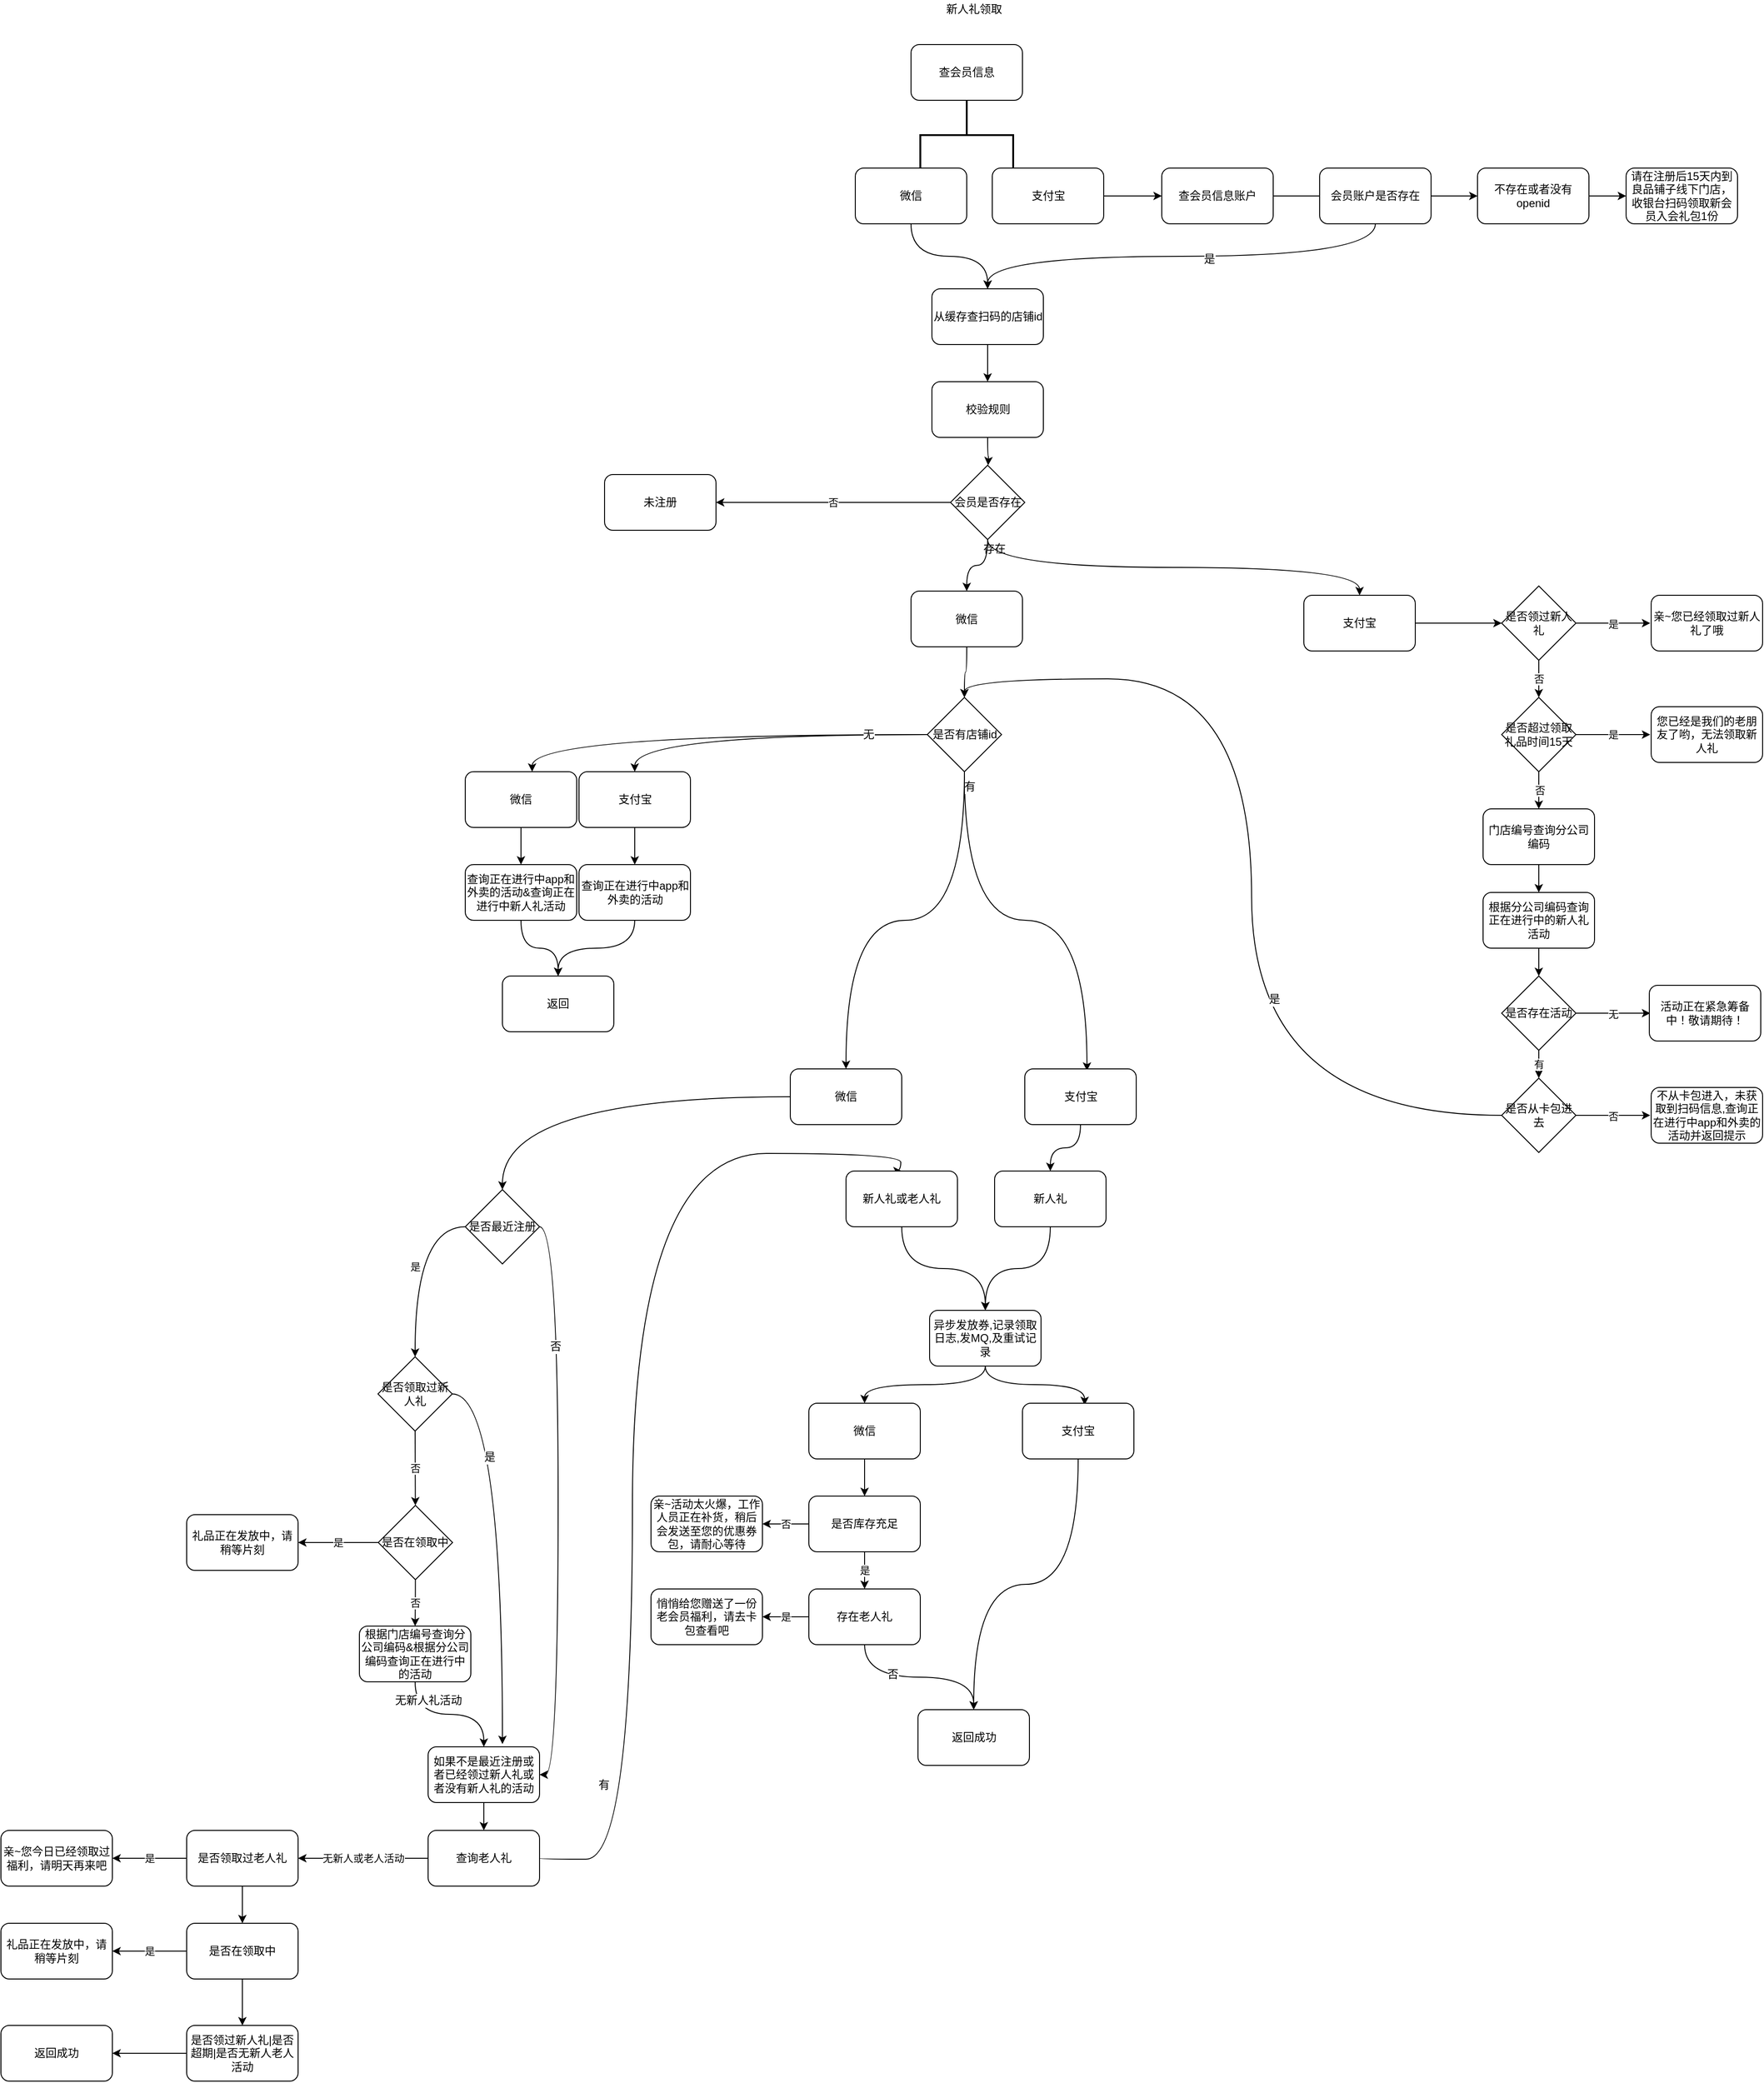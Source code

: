 <mxfile version="12.4.8" type="github">
  <diagram id="RvbXFcik-qNb9ONn9Jq8" name="第 1 页">
    <mxGraphModel dx="3076" dy="2088" grid="1" gridSize="10" guides="1" tooltips="1" connect="1" arrows="1" fold="1" page="1" pageScale="1" pageWidth="827" pageHeight="1169" math="0" shadow="0">
      <root>
        <mxCell id="0"/>
        <mxCell id="1" parent="0"/>
        <mxCell id="LnuIVruw8-GFj0OsJwK6-21" value="查会员信息" style="rounded=1;whiteSpace=wrap;html=1;" vertex="1" parent="1">
          <mxGeometry x="120" y="27" width="120" height="60" as="geometry"/>
        </mxCell>
        <mxCell id="LnuIVruw8-GFj0OsJwK6-9" value="" style="edgeStyle=orthogonalEdgeStyle;rounded=0;orthogonalLoop=1;jettySize=auto;html=1;" edge="1" parent="1" source="LnuIVruw8-GFj0OsJwK6-5" target="LnuIVruw8-GFj0OsJwK6-8">
          <mxGeometry relative="1" as="geometry"/>
        </mxCell>
        <mxCell id="LnuIVruw8-GFj0OsJwK6-5" value="不存在或者没有openid" style="rounded=1;whiteSpace=wrap;html=1;" vertex="1" parent="1">
          <mxGeometry x="730" y="160" width="120" height="60" as="geometry"/>
        </mxCell>
        <mxCell id="LnuIVruw8-GFj0OsJwK6-8" value="请在注册后15天内到良品铺子线下门店，收银台扫码领取新会员入会礼包1份" style="rounded=1;whiteSpace=wrap;html=1;" vertex="1" parent="1">
          <mxGeometry x="890" y="160" width="120" height="60" as="geometry"/>
        </mxCell>
        <mxCell id="LXQ_3Y_5uVBMGB0NAbPt-2" value="新人礼领取" style="text;html=1;strokeColor=none;fillColor=none;align=center;verticalAlign=middle;whiteSpace=wrap;rounded=0;" parent="1" vertex="1">
          <mxGeometry x="137.5" y="-20.59" width="100" height="20" as="geometry"/>
        </mxCell>
        <mxCell id="LnuIVruw8-GFj0OsJwK6-34" value="" style="edgeStyle=orthogonalEdgeStyle;rounded=0;orthogonalLoop=1;jettySize=auto;html=1;" edge="1" parent="1" source="LnuIVruw8-GFj0OsJwK6-13" target="LnuIVruw8-GFj0OsJwK6-33">
          <mxGeometry relative="1" as="geometry"/>
        </mxCell>
        <mxCell id="LnuIVruw8-GFj0OsJwK6-13" value="从缓存查扫码的店铺id" style="rounded=1;whiteSpace=wrap;html=1;" vertex="1" parent="1">
          <mxGeometry x="142.5" y="290" width="120" height="60" as="geometry"/>
        </mxCell>
        <mxCell id="LnuIVruw8-GFj0OsJwK6-184" value="" style="edgeStyle=orthogonalEdgeStyle;curved=1;rounded=0;orthogonalLoop=1;jettySize=auto;html=1;" edge="1" parent="1" source="LnuIVruw8-GFj0OsJwK6-33">
          <mxGeometry relative="1" as="geometry">
            <mxPoint x="203" y="480" as="targetPoint"/>
          </mxGeometry>
        </mxCell>
        <mxCell id="LnuIVruw8-GFj0OsJwK6-33" value="校验规则" style="rounded=1;whiteSpace=wrap;html=1;" vertex="1" parent="1">
          <mxGeometry x="142.5" y="390" width="120" height="60" as="geometry"/>
        </mxCell>
        <mxCell id="LnuIVruw8-GFj0OsJwK6-17" value="" style="strokeWidth=2;html=1;shape=mxgraph.flowchart.annotation_2;align=left;labelPosition=right;pointerEvents=1;rotation=90;" vertex="1" parent="1">
          <mxGeometry x="142.5" y="74.5" width="75" height="100" as="geometry"/>
        </mxCell>
        <mxCell id="LnuIVruw8-GFj0OsJwK6-24" value="" style="edgeStyle=orthogonalEdgeStyle;rounded=0;orthogonalLoop=1;jettySize=auto;html=1;" edge="1" parent="1" source="LnuIVruw8-GFj0OsJwK6-18" target="LnuIVruw8-GFj0OsJwK6-23">
          <mxGeometry relative="1" as="geometry"/>
        </mxCell>
        <mxCell id="LnuIVruw8-GFj0OsJwK6-18" value="支付宝" style="rounded=1;whiteSpace=wrap;html=1;" vertex="1" parent="1">
          <mxGeometry x="207.5" y="160" width="120" height="60" as="geometry"/>
        </mxCell>
        <mxCell id="LnuIVruw8-GFj0OsJwK6-25" value="" style="edgeStyle=orthogonalEdgeStyle;rounded=0;orthogonalLoop=1;jettySize=auto;html=1;" edge="1" parent="1" source="LnuIVruw8-GFj0OsJwK6-23">
          <mxGeometry relative="1" as="geometry">
            <mxPoint x="580" y="190" as="targetPoint"/>
          </mxGeometry>
        </mxCell>
        <mxCell id="LnuIVruw8-GFj0OsJwK6-180" style="edgeStyle=orthogonalEdgeStyle;curved=1;rounded=0;orthogonalLoop=1;jettySize=auto;html=1;exitX=0.5;exitY=1;exitDx=0;exitDy=0;entryX=0.5;entryY=0;entryDx=0;entryDy=0;" edge="1" parent="1" source="LnuIVruw8-GFj0OsJwK6-19" target="LnuIVruw8-GFj0OsJwK6-13">
          <mxGeometry relative="1" as="geometry"/>
        </mxCell>
        <mxCell id="LnuIVruw8-GFj0OsJwK6-19" value="微信" style="rounded=1;whiteSpace=wrap;html=1;" vertex="1" parent="1">
          <mxGeometry x="60" y="160" width="120" height="60" as="geometry"/>
        </mxCell>
        <mxCell id="LnuIVruw8-GFj0OsJwK6-42" value="" style="edgeStyle=orthogonalEdgeStyle;rounded=0;orthogonalLoop=1;jettySize=auto;html=1;" edge="1" parent="1" source="LnuIVruw8-GFj0OsJwK6-31" target="LnuIVruw8-GFj0OsJwK6-41">
          <mxGeometry relative="1" as="geometry"/>
        </mxCell>
        <mxCell id="LnuIVruw8-GFj0OsJwK6-31" value="支付宝" style="rounded=1;whiteSpace=wrap;html=1;" vertex="1" parent="1">
          <mxGeometry x="543" y="620" width="120" height="60" as="geometry"/>
        </mxCell>
        <mxCell id="LnuIVruw8-GFj0OsJwK6-190" style="edgeStyle=orthogonalEdgeStyle;curved=1;rounded=0;orthogonalLoop=1;jettySize=auto;html=1;exitX=0.5;exitY=1;exitDx=0;exitDy=0;entryX=0.5;entryY=0;entryDx=0;entryDy=0;" edge="1" parent="1" source="LnuIVruw8-GFj0OsJwK6-32" target="LnuIVruw8-GFj0OsJwK6-74">
          <mxGeometry relative="1" as="geometry"/>
        </mxCell>
        <mxCell id="LnuIVruw8-GFj0OsJwK6-32" value="微信" style="rounded=1;whiteSpace=wrap;html=1;" vertex="1" parent="1">
          <mxGeometry x="120" y="615.5" width="120" height="60" as="geometry"/>
        </mxCell>
        <mxCell id="LnuIVruw8-GFj0OsJwK6-39" value="否" style="edgeStyle=orthogonalEdgeStyle;rounded=0;orthogonalLoop=1;jettySize=auto;html=1;entryX=1;entryY=0.5;entryDx=0;entryDy=0;" edge="1" parent="1" source="LnuIVruw8-GFj0OsJwK6-37" target="LnuIVruw8-GFj0OsJwK6-40">
          <mxGeometry relative="1" as="geometry">
            <mxPoint x="-120" y="569.25" as="targetPoint"/>
          </mxGeometry>
        </mxCell>
        <mxCell id="LnuIVruw8-GFj0OsJwK6-188" style="edgeStyle=orthogonalEdgeStyle;curved=1;rounded=0;orthogonalLoop=1;jettySize=auto;html=1;exitX=0.5;exitY=1;exitDx=0;exitDy=0;entryX=0.5;entryY=0;entryDx=0;entryDy=0;" edge="1" parent="1" source="LnuIVruw8-GFj0OsJwK6-37" target="LnuIVruw8-GFj0OsJwK6-32">
          <mxGeometry relative="1" as="geometry"/>
        </mxCell>
        <mxCell id="LnuIVruw8-GFj0OsJwK6-189" style="edgeStyle=orthogonalEdgeStyle;curved=1;rounded=0;orthogonalLoop=1;jettySize=auto;html=1;exitX=0.5;exitY=1;exitDx=0;exitDy=0;" edge="1" parent="1" source="LnuIVruw8-GFj0OsJwK6-37" target="LnuIVruw8-GFj0OsJwK6-31">
          <mxGeometry relative="1" as="geometry"/>
        </mxCell>
        <mxCell id="LnuIVruw8-GFj0OsJwK6-37" value="&lt;span style=&quot;white-space: normal&quot;&gt;会员是否存在&lt;/span&gt;" style="rhombus;whiteSpace=wrap;html=1;" vertex="1" parent="1">
          <mxGeometry x="162.5" y="480" width="80" height="80" as="geometry"/>
        </mxCell>
        <mxCell id="LnuIVruw8-GFj0OsJwK6-102" style="edgeStyle=orthogonalEdgeStyle;curved=1;rounded=0;orthogonalLoop=1;jettySize=auto;html=1;exitX=0;exitY=0.5;exitDx=0;exitDy=0;entryX=0.6;entryY=0;entryDx=0;entryDy=0;entryPerimeter=0;" edge="1" parent="1" source="LnuIVruw8-GFj0OsJwK6-74" target="LnuIVruw8-GFj0OsJwK6-81">
          <mxGeometry relative="1" as="geometry"/>
        </mxCell>
        <mxCell id="LnuIVruw8-GFj0OsJwK6-103" style="edgeStyle=orthogonalEdgeStyle;curved=1;rounded=0;orthogonalLoop=1;jettySize=auto;html=1;exitX=0;exitY=0.5;exitDx=0;exitDy=0;entryX=0.5;entryY=0;entryDx=0;entryDy=0;" edge="1" parent="1" source="LnuIVruw8-GFj0OsJwK6-74" target="LnuIVruw8-GFj0OsJwK6-83">
          <mxGeometry relative="1" as="geometry"/>
        </mxCell>
        <mxCell id="LnuIVruw8-GFj0OsJwK6-104" value="无" style="text;html=1;align=center;verticalAlign=middle;resizable=0;points=[];labelBackgroundColor=#ffffff;" vertex="1" connectable="0" parent="LnuIVruw8-GFj0OsJwK6-103">
          <mxGeometry x="-0.642" relative="1" as="geometry">
            <mxPoint as="offset"/>
          </mxGeometry>
        </mxCell>
        <mxCell id="LnuIVruw8-GFj0OsJwK6-109" style="edgeStyle=orthogonalEdgeStyle;curved=1;rounded=0;orthogonalLoop=1;jettySize=auto;html=1;exitX=0.5;exitY=1;exitDx=0;exitDy=0;" edge="1" parent="1" source="LnuIVruw8-GFj0OsJwK6-74" target="LnuIVruw8-GFj0OsJwK6-108">
          <mxGeometry relative="1" as="geometry"/>
        </mxCell>
        <mxCell id="LnuIVruw8-GFj0OsJwK6-112" style="edgeStyle=orthogonalEdgeStyle;curved=1;rounded=0;orthogonalLoop=1;jettySize=auto;html=1;exitX=0.5;exitY=1;exitDx=0;exitDy=0;entryX=0.558;entryY=0.033;entryDx=0;entryDy=0;entryPerimeter=0;" edge="1" parent="1" source="LnuIVruw8-GFj0OsJwK6-74" target="LnuIVruw8-GFj0OsJwK6-110">
          <mxGeometry relative="1" as="geometry"/>
        </mxCell>
        <mxCell id="LnuIVruw8-GFj0OsJwK6-113" value="有" style="text;html=1;align=center;verticalAlign=middle;resizable=0;points=[];labelBackgroundColor=#ffffff;" vertex="1" connectable="0" parent="LnuIVruw8-GFj0OsJwK6-112">
          <mxGeometry x="-0.929" y="5" relative="1" as="geometry">
            <mxPoint as="offset"/>
          </mxGeometry>
        </mxCell>
        <mxCell id="LnuIVruw8-GFj0OsJwK6-74" value="&lt;span style=&quot;white-space: normal&quot;&gt;是否有店铺id&lt;/span&gt;" style="rhombus;whiteSpace=wrap;html=1;" vertex="1" parent="1">
          <mxGeometry x="137.5" y="730" width="80" height="80" as="geometry"/>
        </mxCell>
        <mxCell id="LnuIVruw8-GFj0OsJwK6-40" value="未注册" style="rounded=1;whiteSpace=wrap;html=1;" vertex="1" parent="1">
          <mxGeometry x="-210" y="490" width="120" height="60" as="geometry"/>
        </mxCell>
        <mxCell id="LnuIVruw8-GFj0OsJwK6-44" value="是" style="edgeStyle=orthogonalEdgeStyle;rounded=0;orthogonalLoop=1;jettySize=auto;html=1;" edge="1" parent="1" source="LnuIVruw8-GFj0OsJwK6-41">
          <mxGeometry relative="1" as="geometry">
            <mxPoint x="916" y="650" as="targetPoint"/>
          </mxGeometry>
        </mxCell>
        <mxCell id="LnuIVruw8-GFj0OsJwK6-47" value="否" style="edgeStyle=orthogonalEdgeStyle;rounded=0;orthogonalLoop=1;jettySize=auto;html=1;" edge="1" parent="1" source="LnuIVruw8-GFj0OsJwK6-41" target="LnuIVruw8-GFj0OsJwK6-46">
          <mxGeometry relative="1" as="geometry"/>
        </mxCell>
        <mxCell id="LnuIVruw8-GFj0OsJwK6-41" value="是否领过新人礼" style="rhombus;whiteSpace=wrap;html=1;" vertex="1" parent="1">
          <mxGeometry x="756" y="610" width="80" height="80" as="geometry"/>
        </mxCell>
        <mxCell id="LnuIVruw8-GFj0OsJwK6-51" value="否" style="edgeStyle=orthogonalEdgeStyle;rounded=0;orthogonalLoop=1;jettySize=auto;html=1;" edge="1" parent="1" source="LnuIVruw8-GFj0OsJwK6-46">
          <mxGeometry relative="1" as="geometry">
            <mxPoint x="796" y="850" as="targetPoint"/>
          </mxGeometry>
        </mxCell>
        <mxCell id="LnuIVruw8-GFj0OsJwK6-46" value="是否超过领取礼品时间15天" style="rhombus;whiteSpace=wrap;html=1;" vertex="1" parent="1">
          <mxGeometry x="756" y="730" width="80" height="80" as="geometry"/>
        </mxCell>
        <mxCell id="LnuIVruw8-GFj0OsJwK6-45" value="亲~您已经领取过新人礼了哦" style="rounded=1;whiteSpace=wrap;html=1;" vertex="1" parent="1">
          <mxGeometry x="917" y="620" width="120" height="60" as="geometry"/>
        </mxCell>
        <mxCell id="LnuIVruw8-GFj0OsJwK6-48" value="是" style="edgeStyle=orthogonalEdgeStyle;rounded=0;orthogonalLoop=1;jettySize=auto;html=1;" edge="1" parent="1">
          <mxGeometry relative="1" as="geometry">
            <mxPoint x="836" y="770" as="sourcePoint"/>
            <mxPoint x="916" y="770" as="targetPoint"/>
          </mxGeometry>
        </mxCell>
        <mxCell id="LnuIVruw8-GFj0OsJwK6-49" value="您已经是我们的老朋友了哟，无法领取新人礼" style="rounded=1;whiteSpace=wrap;html=1;" vertex="1" parent="1">
          <mxGeometry x="917" y="740" width="120" height="60" as="geometry"/>
        </mxCell>
        <mxCell id="LnuIVruw8-GFj0OsJwK6-58" value="" style="edgeStyle=orthogonalEdgeStyle;rounded=0;orthogonalLoop=1;jettySize=auto;html=1;" edge="1" parent="1" source="LnuIVruw8-GFj0OsJwK6-56" target="LnuIVruw8-GFj0OsJwK6-57">
          <mxGeometry relative="1" as="geometry"/>
        </mxCell>
        <mxCell id="LnuIVruw8-GFj0OsJwK6-56" value="门店编号查询分公司编码" style="rounded=1;whiteSpace=wrap;html=1;" vertex="1" parent="1">
          <mxGeometry x="736" y="850" width="120" height="60" as="geometry"/>
        </mxCell>
        <mxCell id="LnuIVruw8-GFj0OsJwK6-60" value="" style="edgeStyle=orthogonalEdgeStyle;rounded=0;orthogonalLoop=1;jettySize=auto;html=1;" edge="1" parent="1" source="LnuIVruw8-GFj0OsJwK6-57">
          <mxGeometry relative="1" as="geometry">
            <mxPoint x="796" y="1030" as="targetPoint"/>
          </mxGeometry>
        </mxCell>
        <mxCell id="LnuIVruw8-GFj0OsJwK6-57" value="根据分公司编码查询正在进行中的新人礼活动" style="rounded=1;whiteSpace=wrap;html=1;" vertex="1" parent="1">
          <mxGeometry x="736" y="940" width="120" height="60" as="geometry"/>
        </mxCell>
        <mxCell id="LnuIVruw8-GFj0OsJwK6-63" value="无" style="edgeStyle=orthogonalEdgeStyle;rounded=0;orthogonalLoop=1;jettySize=auto;html=1;" edge="1" parent="1" source="LnuIVruw8-GFj0OsJwK6-61">
          <mxGeometry relative="1" as="geometry">
            <mxPoint x="916" y="1070" as="targetPoint"/>
          </mxGeometry>
        </mxCell>
        <mxCell id="LnuIVruw8-GFj0OsJwK6-214" value="有" style="edgeStyle=orthogonalEdgeStyle;curved=1;rounded=0;orthogonalLoop=1;jettySize=auto;html=1;" edge="1" parent="1" source="LnuIVruw8-GFj0OsJwK6-61" target="LnuIVruw8-GFj0OsJwK6-68">
          <mxGeometry relative="1" as="geometry"/>
        </mxCell>
        <mxCell id="LnuIVruw8-GFj0OsJwK6-61" value="是否存在活动" style="rhombus;whiteSpace=wrap;html=1;" vertex="1" parent="1">
          <mxGeometry x="756" y="1030" width="80" height="80" as="geometry"/>
        </mxCell>
        <mxCell id="LnuIVruw8-GFj0OsJwK6-64" value="活动正在紧急筹备中！敬请期待！" style="rounded=1;whiteSpace=wrap;html=1;" vertex="1" parent="1">
          <mxGeometry x="915" y="1040" width="120" height="60" as="geometry"/>
        </mxCell>
        <mxCell id="LnuIVruw8-GFj0OsJwK6-70" value="否" style="edgeStyle=orthogonalEdgeStyle;rounded=0;orthogonalLoop=1;jettySize=auto;html=1;" edge="1" parent="1" source="LnuIVruw8-GFj0OsJwK6-68">
          <mxGeometry relative="1" as="geometry">
            <mxPoint x="916" y="1180" as="targetPoint"/>
          </mxGeometry>
        </mxCell>
        <mxCell id="LnuIVruw8-GFj0OsJwK6-187" style="edgeStyle=orthogonalEdgeStyle;curved=1;rounded=0;orthogonalLoop=1;jettySize=auto;html=1;exitX=0;exitY=0.5;exitDx=0;exitDy=0;entryX=0.5;entryY=0;entryDx=0;entryDy=0;" edge="1" parent="1" source="LnuIVruw8-GFj0OsJwK6-68" target="LnuIVruw8-GFj0OsJwK6-74">
          <mxGeometry relative="1" as="geometry"/>
        </mxCell>
        <mxCell id="LnuIVruw8-GFj0OsJwK6-212" value="是" style="text;html=1;align=center;verticalAlign=middle;resizable=0;points=[];labelBackgroundColor=#ffffff;" vertex="1" connectable="0" parent="LnuIVruw8-GFj0OsJwK6-187">
          <mxGeometry x="-0.541" y="-125" relative="1" as="geometry">
            <mxPoint as="offset"/>
          </mxGeometry>
        </mxCell>
        <mxCell id="LnuIVruw8-GFj0OsJwK6-68" value="是否从卡包进去" style="rhombus;whiteSpace=wrap;html=1;" vertex="1" parent="1">
          <mxGeometry x="756" y="1140" width="80" height="80" as="geometry"/>
        </mxCell>
        <mxCell id="LnuIVruw8-GFj0OsJwK6-71" value="不从卡包进入，未获取到扫码信息,查询正在进行中app和外卖的活动并返回提示" style="rounded=1;whiteSpace=wrap;html=1;" vertex="1" parent="1">
          <mxGeometry x="917" y="1150" width="120" height="60" as="geometry"/>
        </mxCell>
        <mxCell id="LnuIVruw8-GFj0OsJwK6-88" value="" style="edgeStyle=orthogonalEdgeStyle;rounded=0;orthogonalLoop=1;jettySize=auto;html=1;" edge="1" parent="1" source="LnuIVruw8-GFj0OsJwK6-81" target="LnuIVruw8-GFj0OsJwK6-87">
          <mxGeometry relative="1" as="geometry"/>
        </mxCell>
        <mxCell id="LnuIVruw8-GFj0OsJwK6-81" value="微信" style="rounded=1;whiteSpace=wrap;html=1;" vertex="1" parent="1">
          <mxGeometry x="-360" y="810" width="120" height="60" as="geometry"/>
        </mxCell>
        <mxCell id="LnuIVruw8-GFj0OsJwK6-191" style="edgeStyle=orthogonalEdgeStyle;curved=1;rounded=0;orthogonalLoop=1;jettySize=auto;html=1;exitX=0.5;exitY=1;exitDx=0;exitDy=0;entryX=0.5;entryY=0;entryDx=0;entryDy=0;" edge="1" parent="1" source="LnuIVruw8-GFj0OsJwK6-87" target="LnuIVruw8-GFj0OsJwK6-93">
          <mxGeometry relative="1" as="geometry"/>
        </mxCell>
        <mxCell id="LnuIVruw8-GFj0OsJwK6-87" value="查询正在进行中app和外卖的活动&amp;amp;查询正在进行中新人礼活动" style="rounded=1;whiteSpace=wrap;html=1;" vertex="1" parent="1">
          <mxGeometry x="-360" y="910" width="120" height="60" as="geometry"/>
        </mxCell>
        <mxCell id="LnuIVruw8-GFj0OsJwK6-93" value="返回" style="rounded=1;whiteSpace=wrap;html=1;" vertex="1" parent="1">
          <mxGeometry x="-320" y="1030" width="120" height="60" as="geometry"/>
        </mxCell>
        <mxCell id="LnuIVruw8-GFj0OsJwK6-90" value="" style="edgeStyle=orthogonalEdgeStyle;rounded=0;orthogonalLoop=1;jettySize=auto;html=1;" edge="1" parent="1" source="LnuIVruw8-GFj0OsJwK6-83" target="LnuIVruw8-GFj0OsJwK6-89">
          <mxGeometry relative="1" as="geometry"/>
        </mxCell>
        <mxCell id="LnuIVruw8-GFj0OsJwK6-83" value="支付宝" style="rounded=1;whiteSpace=wrap;html=1;" vertex="1" parent="1">
          <mxGeometry x="-237.5" y="810" width="120" height="60" as="geometry"/>
        </mxCell>
        <mxCell id="LnuIVruw8-GFj0OsJwK6-100" style="edgeStyle=orthogonalEdgeStyle;rounded=0;orthogonalLoop=1;jettySize=auto;html=1;exitX=0.5;exitY=1;exitDx=0;exitDy=0;entryX=0.5;entryY=0;entryDx=0;entryDy=0;curved=1;" edge="1" parent="1" source="LnuIVruw8-GFj0OsJwK6-89" target="LnuIVruw8-GFj0OsJwK6-93">
          <mxGeometry relative="1" as="geometry"/>
        </mxCell>
        <mxCell id="LnuIVruw8-GFj0OsJwK6-89" value="查询正在进行中app和外卖的活动" style="rounded=1;whiteSpace=wrap;html=1;" vertex="1" parent="1">
          <mxGeometry x="-237.5" y="910" width="120" height="60" as="geometry"/>
        </mxCell>
        <mxCell id="LnuIVruw8-GFj0OsJwK6-192" style="edgeStyle=orthogonalEdgeStyle;curved=1;rounded=0;orthogonalLoop=1;jettySize=auto;html=1;exitX=0;exitY=0.5;exitDx=0;exitDy=0;" edge="1" parent="1" source="LnuIVruw8-GFj0OsJwK6-108" target="LnuIVruw8-GFj0OsJwK6-116">
          <mxGeometry relative="1" as="geometry"/>
        </mxCell>
        <mxCell id="LnuIVruw8-GFj0OsJwK6-108" value="&lt;span style=&quot;white-space: normal&quot;&gt;微信&lt;/span&gt;" style="rounded=1;whiteSpace=wrap;html=1;" vertex="1" parent="1">
          <mxGeometry x="-10" y="1130" width="120" height="60" as="geometry"/>
        </mxCell>
        <mxCell id="LnuIVruw8-GFj0OsJwK6-201" style="edgeStyle=orthogonalEdgeStyle;curved=1;rounded=0;orthogonalLoop=1;jettySize=auto;html=1;exitX=0.5;exitY=1;exitDx=0;exitDy=0;" edge="1" parent="1" source="LnuIVruw8-GFj0OsJwK6-110" target="LnuIVruw8-GFj0OsJwK6-154">
          <mxGeometry relative="1" as="geometry"/>
        </mxCell>
        <mxCell id="LnuIVruw8-GFj0OsJwK6-110" value="&lt;span style=&quot;white-space: normal&quot;&gt;支付宝&lt;/span&gt;" style="rounded=1;whiteSpace=wrap;html=1;" vertex="1" parent="1">
          <mxGeometry x="242.5" y="1130" width="120" height="60" as="geometry"/>
        </mxCell>
        <mxCell id="LnuIVruw8-GFj0OsJwK6-118" value="是" style="edgeStyle=orthogonalEdgeStyle;curved=1;rounded=0;orthogonalLoop=1;jettySize=auto;html=1;" edge="1" parent="1" source="LnuIVruw8-GFj0OsJwK6-116" target="LnuIVruw8-GFj0OsJwK6-117">
          <mxGeometry relative="1" as="geometry"/>
        </mxCell>
        <mxCell id="LnuIVruw8-GFj0OsJwK6-206" style="edgeStyle=orthogonalEdgeStyle;curved=1;rounded=0;orthogonalLoop=1;jettySize=auto;html=1;exitX=1;exitY=0.5;exitDx=0;exitDy=0;entryX=1;entryY=0.5;entryDx=0;entryDy=0;" edge="1" parent="1" source="LnuIVruw8-GFj0OsJwK6-116" target="LnuIVruw8-GFj0OsJwK6-127">
          <mxGeometry relative="1" as="geometry"/>
        </mxCell>
        <mxCell id="LnuIVruw8-GFj0OsJwK6-209" value="否" style="text;html=1;align=center;verticalAlign=middle;resizable=0;points=[];labelBackgroundColor=#ffffff;" vertex="1" connectable="0" parent="LnuIVruw8-GFj0OsJwK6-206">
          <mxGeometry x="-0.527" y="-3" relative="1" as="geometry">
            <mxPoint as="offset"/>
          </mxGeometry>
        </mxCell>
        <mxCell id="LnuIVruw8-GFj0OsJwK6-116" value="是否最近注册" style="rhombus;whiteSpace=wrap;html=1;" vertex="1" parent="1">
          <mxGeometry x="-360" y="1260" width="80" height="80" as="geometry"/>
        </mxCell>
        <mxCell id="LnuIVruw8-GFj0OsJwK6-193" value="否" style="edgeStyle=orthogonalEdgeStyle;curved=1;rounded=0;orthogonalLoop=1;jettySize=auto;html=1;exitX=0.5;exitY=1;exitDx=0;exitDy=0;" edge="1" parent="1" source="LnuIVruw8-GFj0OsJwK6-117" target="LnuIVruw8-GFj0OsJwK6-119">
          <mxGeometry relative="1" as="geometry"/>
        </mxCell>
        <mxCell id="LnuIVruw8-GFj0OsJwK6-207" style="edgeStyle=orthogonalEdgeStyle;curved=1;rounded=0;orthogonalLoop=1;jettySize=auto;html=1;exitX=1;exitY=0.5;exitDx=0;exitDy=0;entryX=0.667;entryY=-0.05;entryDx=0;entryDy=0;entryPerimeter=0;" edge="1" parent="1" source="LnuIVruw8-GFj0OsJwK6-117" target="LnuIVruw8-GFj0OsJwK6-127">
          <mxGeometry relative="1" as="geometry"/>
        </mxCell>
        <mxCell id="LnuIVruw8-GFj0OsJwK6-208" value="是" style="text;html=1;align=center;verticalAlign=middle;resizable=0;points=[];labelBackgroundColor=#ffffff;" vertex="1" connectable="0" parent="LnuIVruw8-GFj0OsJwK6-207">
          <mxGeometry x="-0.434" y="-14" relative="1" as="geometry">
            <mxPoint as="offset"/>
          </mxGeometry>
        </mxCell>
        <mxCell id="LnuIVruw8-GFj0OsJwK6-117" value="是否领取过新人礼" style="rhombus;whiteSpace=wrap;html=1;" vertex="1" parent="1">
          <mxGeometry x="-454" y="1440" width="80" height="80" as="geometry"/>
        </mxCell>
        <mxCell id="LnuIVruw8-GFj0OsJwK6-122" value="是" style="edgeStyle=orthogonalEdgeStyle;curved=1;rounded=0;orthogonalLoop=1;jettySize=auto;html=1;entryX=1;entryY=0.5;entryDx=0;entryDy=0;" edge="1" parent="1" source="LnuIVruw8-GFj0OsJwK6-119" target="LnuIVruw8-GFj0OsJwK6-123">
          <mxGeometry relative="1" as="geometry">
            <mxPoint x="-390" y="1700" as="targetPoint"/>
          </mxGeometry>
        </mxCell>
        <mxCell id="LnuIVruw8-GFj0OsJwK6-194" value="否" style="edgeStyle=orthogonalEdgeStyle;curved=1;rounded=0;orthogonalLoop=1;jettySize=auto;html=1;" edge="1" parent="1" source="LnuIVruw8-GFj0OsJwK6-119" target="LnuIVruw8-GFj0OsJwK6-126">
          <mxGeometry relative="1" as="geometry"/>
        </mxCell>
        <mxCell id="LnuIVruw8-GFj0OsJwK6-119" value="是否在领取中" style="rhombus;whiteSpace=wrap;html=1;" vertex="1" parent="1">
          <mxGeometry x="-453.67" y="1600" width="80" height="80" as="geometry"/>
        </mxCell>
        <mxCell id="LnuIVruw8-GFj0OsJwK6-123" value="礼品正在发放中，请稍等片刻" style="rounded=1;whiteSpace=wrap;html=1;" vertex="1" parent="1">
          <mxGeometry x="-660" y="1610" width="120" height="60" as="geometry"/>
        </mxCell>
        <mxCell id="LnuIVruw8-GFj0OsJwK6-132" style="edgeStyle=orthogonalEdgeStyle;curved=1;rounded=0;orthogonalLoop=1;jettySize=auto;html=1;exitX=0.5;exitY=1;exitDx=0;exitDy=0;entryX=0.5;entryY=0;entryDx=0;entryDy=0;" edge="1" parent="1" source="LnuIVruw8-GFj0OsJwK6-126" target="LnuIVruw8-GFj0OsJwK6-127">
          <mxGeometry relative="1" as="geometry">
            <mxPoint x="-190" y="1970" as="targetPoint"/>
          </mxGeometry>
        </mxCell>
        <mxCell id="LnuIVruw8-GFj0OsJwK6-133" value="无新人礼活动" style="text;html=1;align=center;verticalAlign=middle;resizable=0;points=[];labelBackgroundColor=#ffffff;" vertex="1" connectable="0" parent="LnuIVruw8-GFj0OsJwK6-132">
          <mxGeometry x="-0.154" y="-11" relative="1" as="geometry">
            <mxPoint x="-12.17" y="-26" as="offset"/>
          </mxGeometry>
        </mxCell>
        <mxCell id="LnuIVruw8-GFj0OsJwK6-126" value="根据门店编号查询分公司编码&amp;amp;根据分公司编码查询正在进行中的活动" style="rounded=1;whiteSpace=wrap;html=1;" vertex="1" parent="1">
          <mxGeometry x="-474" y="1730" width="120" height="60" as="geometry"/>
        </mxCell>
        <mxCell id="LnuIVruw8-GFj0OsJwK6-135" value="" style="edgeStyle=orthogonalEdgeStyle;curved=1;rounded=0;orthogonalLoop=1;jettySize=auto;html=1;" edge="1" parent="1" source="LnuIVruw8-GFj0OsJwK6-127" target="LnuIVruw8-GFj0OsJwK6-134">
          <mxGeometry relative="1" as="geometry"/>
        </mxCell>
        <mxCell id="LnuIVruw8-GFj0OsJwK6-127" value="如果不是最近注册或者已经领过新人礼或者没有新人礼的活动" style="rounded=1;whiteSpace=wrap;html=1;" vertex="1" parent="1">
          <mxGeometry x="-400" y="1860" width="120" height="60" as="geometry"/>
        </mxCell>
        <mxCell id="LnuIVruw8-GFj0OsJwK6-137" value="无新人或老人活动" style="edgeStyle=orthogonalEdgeStyle;curved=1;rounded=0;orthogonalLoop=1;jettySize=auto;html=1;" edge="1" parent="1" source="LnuIVruw8-GFj0OsJwK6-134" target="LnuIVruw8-GFj0OsJwK6-136">
          <mxGeometry relative="1" as="geometry"/>
        </mxCell>
        <mxCell id="LnuIVruw8-GFj0OsJwK6-204" style="edgeStyle=orthogonalEdgeStyle;curved=1;rounded=0;orthogonalLoop=1;jettySize=auto;html=1;exitX=1;exitY=0.5;exitDx=0;exitDy=0;entryX=0.5;entryY=0;entryDx=0;entryDy=0;" edge="1" parent="1" source="LnuIVruw8-GFj0OsJwK6-134" target="LnuIVruw8-GFj0OsJwK6-152">
          <mxGeometry relative="1" as="geometry">
            <Array as="points">
              <mxPoint x="-180" y="1981"/>
              <mxPoint x="-180" y="1221"/>
              <mxPoint x="109" y="1221"/>
            </Array>
          </mxGeometry>
        </mxCell>
        <mxCell id="LnuIVruw8-GFj0OsJwK6-213" value="有" style="text;html=1;align=center;verticalAlign=middle;resizable=0;points=[];labelBackgroundColor=#ffffff;" vertex="1" connectable="0" parent="LnuIVruw8-GFj0OsJwK6-204">
          <mxGeometry x="-0.873" y="27" relative="1" as="geometry">
            <mxPoint x="-4.33" y="-53" as="offset"/>
          </mxGeometry>
        </mxCell>
        <mxCell id="LnuIVruw8-GFj0OsJwK6-134" value="查询老人礼" style="rounded=1;whiteSpace=wrap;html=1;" vertex="1" parent="1">
          <mxGeometry x="-400" y="1950" width="120" height="60" as="geometry"/>
        </mxCell>
        <mxCell id="LnuIVruw8-GFj0OsJwK6-139" value="是" style="edgeStyle=orthogonalEdgeStyle;curved=1;rounded=0;orthogonalLoop=1;jettySize=auto;html=1;" edge="1" parent="1" source="LnuIVruw8-GFj0OsJwK6-136" target="LnuIVruw8-GFj0OsJwK6-138">
          <mxGeometry relative="1" as="geometry"/>
        </mxCell>
        <mxCell id="LnuIVruw8-GFj0OsJwK6-141" value="" style="edgeStyle=orthogonalEdgeStyle;curved=1;rounded=0;orthogonalLoop=1;jettySize=auto;html=1;" edge="1" parent="1" source="LnuIVruw8-GFj0OsJwK6-136" target="LnuIVruw8-GFj0OsJwK6-140">
          <mxGeometry relative="1" as="geometry"/>
        </mxCell>
        <mxCell id="LnuIVruw8-GFj0OsJwK6-136" value="是否领取过老人礼" style="rounded=1;whiteSpace=wrap;html=1;" vertex="1" parent="1">
          <mxGeometry x="-660" y="1950" width="120" height="60" as="geometry"/>
        </mxCell>
        <mxCell id="LnuIVruw8-GFj0OsJwK6-143" value="是" style="edgeStyle=orthogonalEdgeStyle;curved=1;rounded=0;orthogonalLoop=1;jettySize=auto;html=1;" edge="1" parent="1" source="LnuIVruw8-GFj0OsJwK6-140" target="LnuIVruw8-GFj0OsJwK6-142">
          <mxGeometry relative="1" as="geometry"/>
        </mxCell>
        <mxCell id="LnuIVruw8-GFj0OsJwK6-195" value="" style="edgeStyle=orthogonalEdgeStyle;curved=1;rounded=0;orthogonalLoop=1;jettySize=auto;html=1;" edge="1" parent="1" source="LnuIVruw8-GFj0OsJwK6-140" target="LnuIVruw8-GFj0OsJwK6-144">
          <mxGeometry relative="1" as="geometry"/>
        </mxCell>
        <mxCell id="LnuIVruw8-GFj0OsJwK6-140" value="是否在领取中" style="rounded=1;whiteSpace=wrap;html=1;" vertex="1" parent="1">
          <mxGeometry x="-660" y="2050" width="120" height="60" as="geometry"/>
        </mxCell>
        <mxCell id="LnuIVruw8-GFj0OsJwK6-211" value="" style="edgeStyle=orthogonalEdgeStyle;curved=1;rounded=0;orthogonalLoop=1;jettySize=auto;html=1;" edge="1" parent="1" source="LnuIVruw8-GFj0OsJwK6-144" target="LnuIVruw8-GFj0OsJwK6-210">
          <mxGeometry relative="1" as="geometry"/>
        </mxCell>
        <mxCell id="LnuIVruw8-GFj0OsJwK6-144" value="是否领过新人礼|是否超期|是否无新人老人活动" style="rounded=1;whiteSpace=wrap;html=1;" vertex="1" parent="1">
          <mxGeometry x="-660" y="2160" width="120" height="60" as="geometry"/>
        </mxCell>
        <mxCell id="LnuIVruw8-GFj0OsJwK6-210" value="返回成功" style="rounded=1;whiteSpace=wrap;html=1;" vertex="1" parent="1">
          <mxGeometry x="-860" y="2160" width="120" height="60" as="geometry"/>
        </mxCell>
        <mxCell id="LnuIVruw8-GFj0OsJwK6-142" value="礼品正在发放中，请稍等片刻" style="rounded=1;whiteSpace=wrap;html=1;" vertex="1" parent="1">
          <mxGeometry x="-860" y="2050" width="120" height="60" as="geometry"/>
        </mxCell>
        <mxCell id="LnuIVruw8-GFj0OsJwK6-138" value="亲~您今日已经领取过福利，请明天再来吧" style="rounded=1;whiteSpace=wrap;html=1;" vertex="1" parent="1">
          <mxGeometry x="-860" y="1950" width="120" height="60" as="geometry"/>
        </mxCell>
        <mxCell id="LnuIVruw8-GFj0OsJwK6-156" style="edgeStyle=orthogonalEdgeStyle;curved=1;rounded=0;orthogonalLoop=1;jettySize=auto;html=1;exitX=0.5;exitY=1;exitDx=0;exitDy=0;" edge="1" parent="1" source="LnuIVruw8-GFj0OsJwK6-152" target="LnuIVruw8-GFj0OsJwK6-155">
          <mxGeometry relative="1" as="geometry"/>
        </mxCell>
        <mxCell id="LnuIVruw8-GFj0OsJwK6-152" value="新人礼或老人礼" style="rounded=1;whiteSpace=wrap;html=1;" vertex="1" parent="1">
          <mxGeometry x="50" y="1240" width="120" height="60" as="geometry"/>
        </mxCell>
        <mxCell id="LnuIVruw8-GFj0OsJwK6-157" style="edgeStyle=orthogonalEdgeStyle;curved=1;rounded=0;orthogonalLoop=1;jettySize=auto;html=1;exitX=0.5;exitY=1;exitDx=0;exitDy=0;" edge="1" parent="1" source="LnuIVruw8-GFj0OsJwK6-154">
          <mxGeometry relative="1" as="geometry">
            <mxPoint x="200" y="1390" as="targetPoint"/>
          </mxGeometry>
        </mxCell>
        <mxCell id="LnuIVruw8-GFj0OsJwK6-154" value="新人礼" style="rounded=1;whiteSpace=wrap;html=1;" vertex="1" parent="1">
          <mxGeometry x="210" y="1240" width="120" height="60" as="geometry"/>
        </mxCell>
        <mxCell id="LnuIVruw8-GFj0OsJwK6-160" style="edgeStyle=orthogonalEdgeStyle;curved=1;rounded=0;orthogonalLoop=1;jettySize=auto;html=1;exitX=0.5;exitY=1;exitDx=0;exitDy=0;" edge="1" parent="1" source="LnuIVruw8-GFj0OsJwK6-155" target="LnuIVruw8-GFj0OsJwK6-158">
          <mxGeometry relative="1" as="geometry"/>
        </mxCell>
        <mxCell id="LnuIVruw8-GFj0OsJwK6-161" style="edgeStyle=orthogonalEdgeStyle;curved=1;rounded=0;orthogonalLoop=1;jettySize=auto;html=1;exitX=0.5;exitY=1;exitDx=0;exitDy=0;entryX=0.558;entryY=0.033;entryDx=0;entryDy=0;entryPerimeter=0;" edge="1" parent="1" source="LnuIVruw8-GFj0OsJwK6-155" target="LnuIVruw8-GFj0OsJwK6-159">
          <mxGeometry relative="1" as="geometry"/>
        </mxCell>
        <mxCell id="LnuIVruw8-GFj0OsJwK6-155" value="异步发放券,记录领取日志,发MQ,及重试记录" style="rounded=1;whiteSpace=wrap;html=1;" vertex="1" parent="1">
          <mxGeometry x="140" y="1390" width="120" height="60" as="geometry"/>
        </mxCell>
        <mxCell id="LnuIVruw8-GFj0OsJwK6-163" value="" style="edgeStyle=orthogonalEdgeStyle;curved=1;rounded=0;orthogonalLoop=1;jettySize=auto;html=1;" edge="1" parent="1" source="LnuIVruw8-GFj0OsJwK6-158">
          <mxGeometry relative="1" as="geometry">
            <mxPoint x="70" y="1590" as="targetPoint"/>
          </mxGeometry>
        </mxCell>
        <mxCell id="LnuIVruw8-GFj0OsJwK6-158" value="微信" style="rounded=1;whiteSpace=wrap;html=1;" vertex="1" parent="1">
          <mxGeometry x="10" y="1490" width="120" height="60" as="geometry"/>
        </mxCell>
        <mxCell id="LnuIVruw8-GFj0OsJwK6-171" value="" style="edgeStyle=orthogonalEdgeStyle;curved=1;rounded=0;orthogonalLoop=1;jettySize=auto;html=1;" edge="1" parent="1" source="LnuIVruw8-GFj0OsJwK6-159" target="LnuIVruw8-GFj0OsJwK6-170">
          <mxGeometry relative="1" as="geometry"/>
        </mxCell>
        <mxCell id="LnuIVruw8-GFj0OsJwK6-159" value="支付宝" style="rounded=1;whiteSpace=wrap;html=1;" vertex="1" parent="1">
          <mxGeometry x="240" y="1490" width="120" height="60" as="geometry"/>
        </mxCell>
        <mxCell id="LnuIVruw8-GFj0OsJwK6-170" value="返回成功" style="rounded=1;whiteSpace=wrap;html=1;" vertex="1" parent="1">
          <mxGeometry x="127.5" y="1820" width="120" height="60" as="geometry"/>
        </mxCell>
        <mxCell id="LnuIVruw8-GFj0OsJwK6-176" value="" style="edgeStyle=orthogonalEdgeStyle;curved=1;rounded=0;orthogonalLoop=1;jettySize=auto;html=1;" edge="1" parent="1" source="LnuIVruw8-GFj0OsJwK6-174" target="LnuIVruw8-GFj0OsJwK6-5">
          <mxGeometry relative="1" as="geometry"/>
        </mxCell>
        <mxCell id="LnuIVruw8-GFj0OsJwK6-178" style="edgeStyle=orthogonalEdgeStyle;curved=1;rounded=0;orthogonalLoop=1;jettySize=auto;html=1;exitX=0.5;exitY=1;exitDx=0;exitDy=0;" edge="1" parent="1" source="LnuIVruw8-GFj0OsJwK6-174" target="LnuIVruw8-GFj0OsJwK6-13">
          <mxGeometry relative="1" as="geometry"/>
        </mxCell>
        <mxCell id="LnuIVruw8-GFj0OsJwK6-179" value="是" style="text;html=1;align=center;verticalAlign=middle;resizable=0;points=[];labelBackgroundColor=#ffffff;" vertex="1" connectable="0" parent="LnuIVruw8-GFj0OsJwK6-178">
          <mxGeometry x="-0.121" y="3" relative="1" as="geometry">
            <mxPoint as="offset"/>
          </mxGeometry>
        </mxCell>
        <mxCell id="LnuIVruw8-GFj0OsJwK6-174" value="&lt;span style=&quot;white-space: normal&quot;&gt;会员账户是否存在&lt;/span&gt;" style="rounded=1;whiteSpace=wrap;html=1;" vertex="1" parent="1">
          <mxGeometry x="560" y="160" width="120" height="60" as="geometry"/>
        </mxCell>
        <mxCell id="LnuIVruw8-GFj0OsJwK6-23" value="查会员信息账户" style="rounded=1;whiteSpace=wrap;html=1;" vertex="1" parent="1">
          <mxGeometry x="390" y="160" width="120" height="60" as="geometry"/>
        </mxCell>
        <mxCell id="LnuIVruw8-GFj0OsJwK6-215" value="存在" style="text;html=1;strokeColor=none;fillColor=none;align=center;verticalAlign=middle;whiteSpace=wrap;rounded=0;" vertex="1" parent="1">
          <mxGeometry x="190" y="560" width="40" height="20" as="geometry"/>
        </mxCell>
        <mxCell id="LnuIVruw8-GFj0OsJwK6-217" value="否" style="edgeStyle=orthogonalEdgeStyle;curved=1;rounded=0;orthogonalLoop=1;jettySize=auto;html=1;" edge="1" parent="1" source="LnuIVruw8-GFj0OsJwK6-218" target="LnuIVruw8-GFj0OsJwK6-219">
          <mxGeometry relative="1" as="geometry"/>
        </mxCell>
        <mxCell id="LnuIVruw8-GFj0OsJwK6-223" value="是" style="edgeStyle=orthogonalEdgeStyle;curved=1;rounded=0;orthogonalLoop=1;jettySize=auto;html=1;" edge="1" parent="1" source="LnuIVruw8-GFj0OsJwK6-218" target="LnuIVruw8-GFj0OsJwK6-221">
          <mxGeometry relative="1" as="geometry"/>
        </mxCell>
        <mxCell id="LnuIVruw8-GFj0OsJwK6-218" value="是否库存充足" style="rounded=1;whiteSpace=wrap;html=1;" vertex="1" parent="1">
          <mxGeometry x="10" y="1590" width="120" height="60" as="geometry"/>
        </mxCell>
        <mxCell id="LnuIVruw8-GFj0OsJwK6-219" value="亲~活动太火爆，工作人员正在补货，稍后会发送至您的优惠券包，请耐心等待" style="rounded=1;whiteSpace=wrap;html=1;" vertex="1" parent="1">
          <mxGeometry x="-160" y="1590" width="120" height="60" as="geometry"/>
        </mxCell>
        <mxCell id="LnuIVruw8-GFj0OsJwK6-220" value="是" style="edgeStyle=orthogonalEdgeStyle;curved=1;rounded=0;orthogonalLoop=1;jettySize=auto;html=1;" edge="1" parent="1" source="LnuIVruw8-GFj0OsJwK6-221" target="LnuIVruw8-GFj0OsJwK6-222">
          <mxGeometry relative="1" as="geometry"/>
        </mxCell>
        <mxCell id="LnuIVruw8-GFj0OsJwK6-224" style="edgeStyle=orthogonalEdgeStyle;curved=1;rounded=0;orthogonalLoop=1;jettySize=auto;html=1;exitX=0.5;exitY=1;exitDx=0;exitDy=0;entryX=0.5;entryY=0;entryDx=0;entryDy=0;" edge="1" parent="1" source="LnuIVruw8-GFj0OsJwK6-221" target="LnuIVruw8-GFj0OsJwK6-170">
          <mxGeometry relative="1" as="geometry"/>
        </mxCell>
        <mxCell id="LnuIVruw8-GFj0OsJwK6-225" value="否" style="text;html=1;align=center;verticalAlign=middle;resizable=0;points=[];labelBackgroundColor=#ffffff;" vertex="1" connectable="0" parent="LnuIVruw8-GFj0OsJwK6-224">
          <mxGeometry x="-0.308" y="3" relative="1" as="geometry">
            <mxPoint as="offset"/>
          </mxGeometry>
        </mxCell>
        <mxCell id="LnuIVruw8-GFj0OsJwK6-221" value="存在老人礼" style="rounded=1;whiteSpace=wrap;html=1;" vertex="1" parent="1">
          <mxGeometry x="10" y="1690" width="120" height="60" as="geometry"/>
        </mxCell>
        <mxCell id="LnuIVruw8-GFj0OsJwK6-222" value="悄悄给您赠送了一份老会员福利，请去卡包查看吧" style="rounded=1;whiteSpace=wrap;html=1;" vertex="1" parent="1">
          <mxGeometry x="-160" y="1690" width="120" height="60" as="geometry"/>
        </mxCell>
      </root>
    </mxGraphModel>
  </diagram>
</mxfile>
